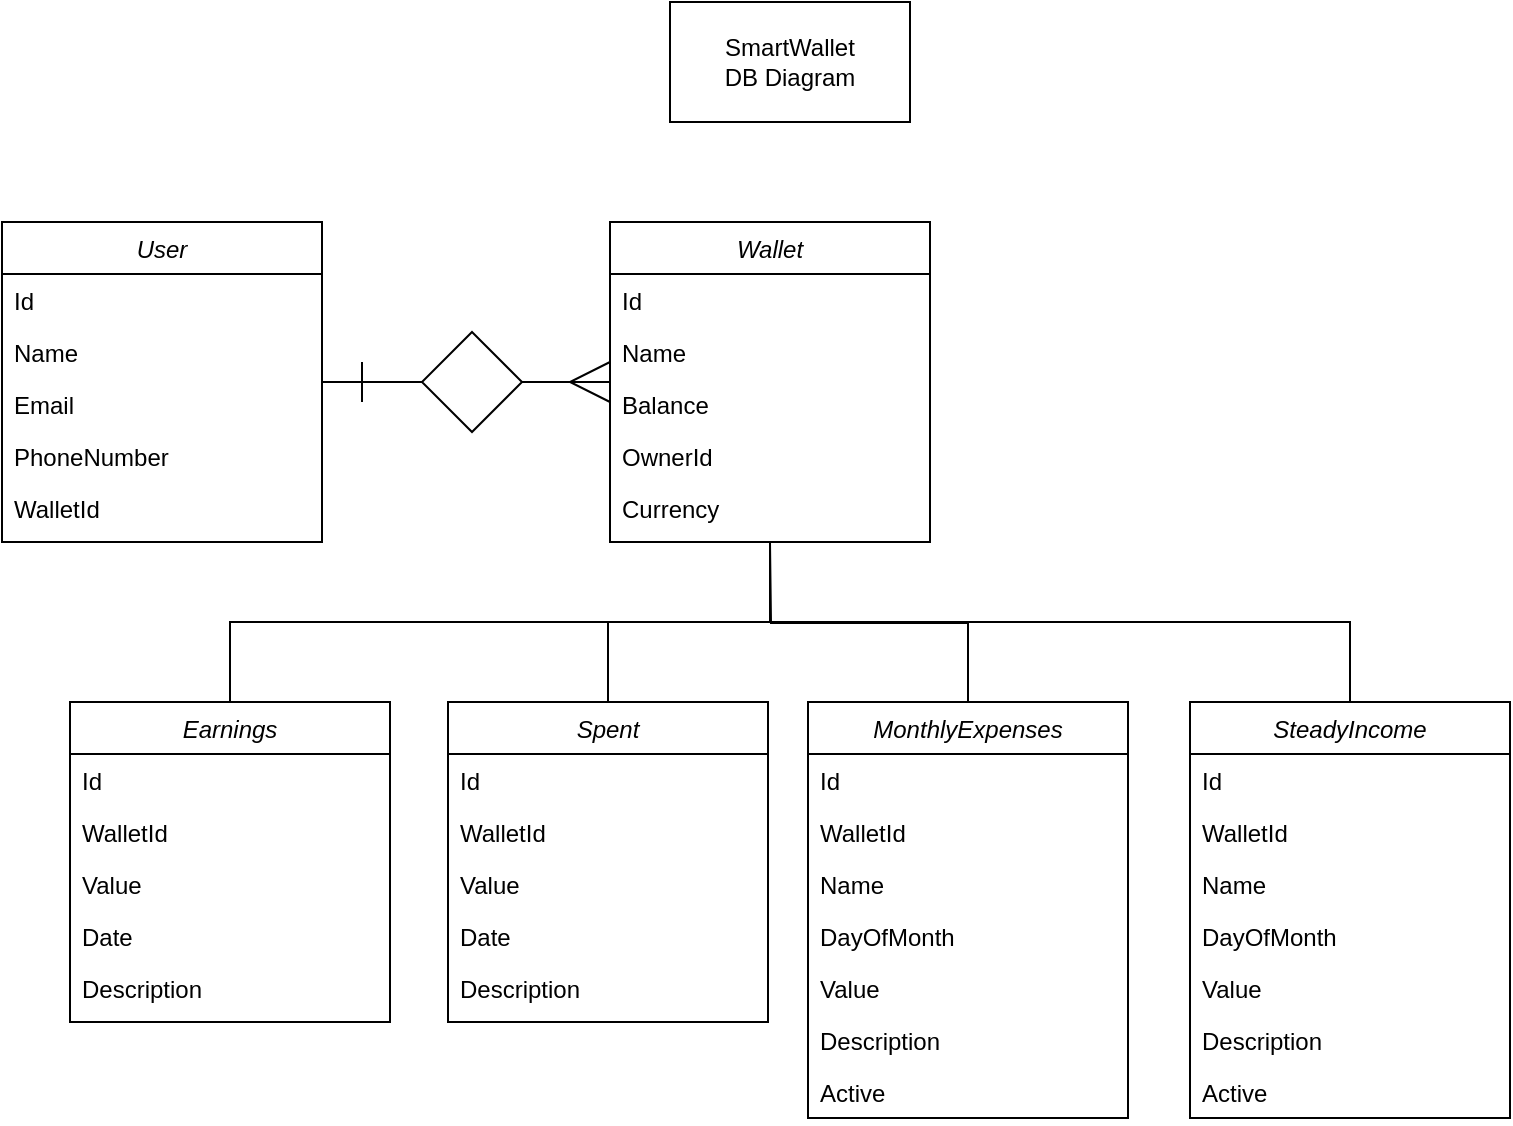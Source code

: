 <mxfile version="21.6.9" type="github">
  <diagram id="C5RBs43oDa-KdzZeNtuy" name="Page-1">
    <mxGraphModel dx="1197" dy="796" grid="1" gridSize="10" guides="1" tooltips="1" connect="1" arrows="1" fold="1" page="1" pageScale="1" pageWidth="827" pageHeight="1169" math="0" shadow="0">
      <root>
        <mxCell id="WIyWlLk6GJQsqaUBKTNV-0" />
        <mxCell id="WIyWlLk6GJQsqaUBKTNV-1" parent="WIyWlLk6GJQsqaUBKTNV-0" />
        <mxCell id="bYndL81EPTWC40U9aO3f-1" style="edgeStyle=orthogonalEdgeStyle;rounded=0;orthogonalLoop=1;jettySize=auto;html=1;exitX=1;exitY=0.5;exitDx=0;exitDy=0;entryX=0;entryY=0.5;entryDx=0;entryDy=0;endArrow=none;endFill=0;" edge="1" parent="WIyWlLk6GJQsqaUBKTNV-1" source="zkfFHV4jXpPFQw0GAbJ--0" target="bYndL81EPTWC40U9aO3f-0">
          <mxGeometry relative="1" as="geometry" />
        </mxCell>
        <mxCell id="zkfFHV4jXpPFQw0GAbJ--0" value="User" style="swimlane;fontStyle=2;align=center;verticalAlign=top;childLayout=stackLayout;horizontal=1;startSize=26;horizontalStack=0;resizeParent=1;resizeLast=0;collapsible=1;marginBottom=0;rounded=0;shadow=0;strokeWidth=1;" parent="WIyWlLk6GJQsqaUBKTNV-1" vertex="1">
          <mxGeometry x="20" y="150" width="160" height="160" as="geometry">
            <mxRectangle x="230" y="140" width="160" height="26" as="alternateBounds" />
          </mxGeometry>
        </mxCell>
        <mxCell id="zkfFHV4jXpPFQw0GAbJ--1" value="Id" style="text;align=left;verticalAlign=top;spacingLeft=4;spacingRight=4;overflow=hidden;rotatable=0;points=[[0,0.5],[1,0.5]];portConstraint=eastwest;" parent="zkfFHV4jXpPFQw0GAbJ--0" vertex="1">
          <mxGeometry y="26" width="160" height="26" as="geometry" />
        </mxCell>
        <mxCell id="zkfFHV4jXpPFQw0GAbJ--2" value="Name" style="text;align=left;verticalAlign=top;spacingLeft=4;spacingRight=4;overflow=hidden;rotatable=0;points=[[0,0.5],[1,0.5]];portConstraint=eastwest;rounded=0;shadow=0;html=0;" parent="zkfFHV4jXpPFQw0GAbJ--0" vertex="1">
          <mxGeometry y="52" width="160" height="26" as="geometry" />
        </mxCell>
        <mxCell id="zkfFHV4jXpPFQw0GAbJ--3" value="Email" style="text;align=left;verticalAlign=top;spacingLeft=4;spacingRight=4;overflow=hidden;rotatable=0;points=[[0,0.5],[1,0.5]];portConstraint=eastwest;rounded=0;shadow=0;html=0;" parent="zkfFHV4jXpPFQw0GAbJ--0" vertex="1">
          <mxGeometry y="78" width="160" height="26" as="geometry" />
        </mxCell>
        <mxCell id="7szcHul_gHOWyFqcx_Jc-10" value="PhoneNumber" style="text;align=left;verticalAlign=top;spacingLeft=4;spacingRight=4;overflow=hidden;rotatable=0;points=[[0,0.5],[1,0.5]];portConstraint=eastwest;rounded=0;shadow=0;html=0;" parent="zkfFHV4jXpPFQw0GAbJ--0" vertex="1">
          <mxGeometry y="104" width="160" height="26" as="geometry" />
        </mxCell>
        <mxCell id="7szcHul_gHOWyFqcx_Jc-11" value="WalletId" style="text;align=left;verticalAlign=top;spacingLeft=4;spacingRight=4;overflow=hidden;rotatable=0;points=[[0,0.5],[1,0.5]];portConstraint=eastwest;rounded=0;shadow=0;html=0;" parent="zkfFHV4jXpPFQw0GAbJ--0" vertex="1">
          <mxGeometry y="130" width="160" height="26" as="geometry" />
        </mxCell>
        <mxCell id="7szcHul_gHOWyFqcx_Jc-0" value="SmartWallet&lt;br&gt;DB Diagram" style="rounded=0;whiteSpace=wrap;html=1;" parent="WIyWlLk6GJQsqaUBKTNV-1" vertex="1">
          <mxGeometry x="354" y="40" width="120" height="60" as="geometry" />
        </mxCell>
        <mxCell id="7szcHul_gHOWyFqcx_Jc-12" value="Wallet" style="swimlane;fontStyle=2;align=center;verticalAlign=top;childLayout=stackLayout;horizontal=1;startSize=26;horizontalStack=0;resizeParent=1;resizeLast=0;collapsible=1;marginBottom=0;rounded=0;shadow=0;strokeWidth=1;" parent="WIyWlLk6GJQsqaUBKTNV-1" vertex="1">
          <mxGeometry x="324" y="150" width="160" height="160" as="geometry">
            <mxRectangle x="230" y="140" width="160" height="26" as="alternateBounds" />
          </mxGeometry>
        </mxCell>
        <mxCell id="7szcHul_gHOWyFqcx_Jc-13" value="Id" style="text;align=left;verticalAlign=top;spacingLeft=4;spacingRight=4;overflow=hidden;rotatable=0;points=[[0,0.5],[1,0.5]];portConstraint=eastwest;" parent="7szcHul_gHOWyFqcx_Jc-12" vertex="1">
          <mxGeometry y="26" width="160" height="26" as="geometry" />
        </mxCell>
        <mxCell id="7szcHul_gHOWyFqcx_Jc-17" value="Name" style="text;align=left;verticalAlign=top;spacingLeft=4;spacingRight=4;overflow=hidden;rotatable=0;points=[[0,0.5],[1,0.5]];portConstraint=eastwest;rounded=0;shadow=0;html=0;" parent="7szcHul_gHOWyFqcx_Jc-12" vertex="1">
          <mxGeometry y="52" width="160" height="26" as="geometry" />
        </mxCell>
        <mxCell id="7szcHul_gHOWyFqcx_Jc-14" value="Balance" style="text;align=left;verticalAlign=top;spacingLeft=4;spacingRight=4;overflow=hidden;rotatable=0;points=[[0,0.5],[1,0.5]];portConstraint=eastwest;rounded=0;shadow=0;html=0;" parent="7szcHul_gHOWyFqcx_Jc-12" vertex="1">
          <mxGeometry y="78" width="160" height="26" as="geometry" />
        </mxCell>
        <mxCell id="7szcHul_gHOWyFqcx_Jc-15" value="OwnerId" style="text;align=left;verticalAlign=top;spacingLeft=4;spacingRight=4;overflow=hidden;rotatable=0;points=[[0,0.5],[1,0.5]];portConstraint=eastwest;rounded=0;shadow=0;html=0;" parent="7szcHul_gHOWyFqcx_Jc-12" vertex="1">
          <mxGeometry y="104" width="160" height="26" as="geometry" />
        </mxCell>
        <mxCell id="7szcHul_gHOWyFqcx_Jc-16" value="Currency" style="text;align=left;verticalAlign=top;spacingLeft=4;spacingRight=4;overflow=hidden;rotatable=0;points=[[0,0.5],[1,0.5]];portConstraint=eastwest;rounded=0;shadow=0;html=0;" parent="7szcHul_gHOWyFqcx_Jc-12" vertex="1">
          <mxGeometry y="130" width="160" height="26" as="geometry" />
        </mxCell>
        <mxCell id="7szcHul_gHOWyFqcx_Jc-63" style="edgeStyle=orthogonalEdgeStyle;rounded=0;orthogonalLoop=1;jettySize=auto;html=1;entryX=0.5;entryY=1;entryDx=0;entryDy=0;endArrow=none;endFill=0;" parent="WIyWlLk6GJQsqaUBKTNV-1" source="7szcHul_gHOWyFqcx_Jc-18" target="7szcHul_gHOWyFqcx_Jc-12" edge="1">
          <mxGeometry relative="1" as="geometry" />
        </mxCell>
        <mxCell id="7szcHul_gHOWyFqcx_Jc-18" value="Spent" style="swimlane;fontStyle=2;align=center;verticalAlign=top;childLayout=stackLayout;horizontal=1;startSize=26;horizontalStack=0;resizeParent=1;resizeLast=0;collapsible=1;marginBottom=0;rounded=0;shadow=0;strokeWidth=1;" parent="WIyWlLk6GJQsqaUBKTNV-1" vertex="1">
          <mxGeometry x="243" y="390" width="160" height="160" as="geometry">
            <mxRectangle x="230" y="140" width="160" height="26" as="alternateBounds" />
          </mxGeometry>
        </mxCell>
        <mxCell id="7szcHul_gHOWyFqcx_Jc-19" value="Id" style="text;align=left;verticalAlign=top;spacingLeft=4;spacingRight=4;overflow=hidden;rotatable=0;points=[[0,0.5],[1,0.5]];portConstraint=eastwest;" parent="7szcHul_gHOWyFqcx_Jc-18" vertex="1">
          <mxGeometry y="26" width="160" height="26" as="geometry" />
        </mxCell>
        <mxCell id="7szcHul_gHOWyFqcx_Jc-20" value="WalletId" style="text;align=left;verticalAlign=top;spacingLeft=4;spacingRight=4;overflow=hidden;rotatable=0;points=[[0,0.5],[1,0.5]];portConstraint=eastwest;rounded=0;shadow=0;html=0;" parent="7szcHul_gHOWyFqcx_Jc-18" vertex="1">
          <mxGeometry y="52" width="160" height="26" as="geometry" />
        </mxCell>
        <mxCell id="7szcHul_gHOWyFqcx_Jc-21" value="Value" style="text;align=left;verticalAlign=top;spacingLeft=4;spacingRight=4;overflow=hidden;rotatable=0;points=[[0,0.5],[1,0.5]];portConstraint=eastwest;rounded=0;shadow=0;html=0;" parent="7szcHul_gHOWyFqcx_Jc-18" vertex="1">
          <mxGeometry y="78" width="160" height="26" as="geometry" />
        </mxCell>
        <mxCell id="7szcHul_gHOWyFqcx_Jc-22" value="Date" style="text;align=left;verticalAlign=top;spacingLeft=4;spacingRight=4;overflow=hidden;rotatable=0;points=[[0,0.5],[1,0.5]];portConstraint=eastwest;rounded=0;shadow=0;html=0;" parent="7szcHul_gHOWyFqcx_Jc-18" vertex="1">
          <mxGeometry y="104" width="160" height="26" as="geometry" />
        </mxCell>
        <mxCell id="7szcHul_gHOWyFqcx_Jc-23" value="Description" style="text;align=left;verticalAlign=top;spacingLeft=4;spacingRight=4;overflow=hidden;rotatable=0;points=[[0,0.5],[1,0.5]];portConstraint=eastwest;rounded=0;shadow=0;html=0;" parent="7szcHul_gHOWyFqcx_Jc-18" vertex="1">
          <mxGeometry y="130" width="160" height="26" as="geometry" />
        </mxCell>
        <mxCell id="7szcHul_gHOWyFqcx_Jc-62" style="edgeStyle=orthogonalEdgeStyle;rounded=0;orthogonalLoop=1;jettySize=auto;html=1;exitX=0.5;exitY=0;exitDx=0;exitDy=0;entryX=0.5;entryY=1;entryDx=0;entryDy=0;endArrow=none;endFill=0;" parent="WIyWlLk6GJQsqaUBKTNV-1" source="7szcHul_gHOWyFqcx_Jc-30" target="7szcHul_gHOWyFqcx_Jc-12" edge="1">
          <mxGeometry relative="1" as="geometry" />
        </mxCell>
        <mxCell id="7szcHul_gHOWyFqcx_Jc-30" value="Earnings" style="swimlane;fontStyle=2;align=center;verticalAlign=top;childLayout=stackLayout;horizontal=1;startSize=26;horizontalStack=0;resizeParent=1;resizeLast=0;collapsible=1;marginBottom=0;rounded=0;shadow=0;strokeWidth=1;" parent="WIyWlLk6GJQsqaUBKTNV-1" vertex="1">
          <mxGeometry x="54" y="390" width="160" height="160" as="geometry">
            <mxRectangle x="230" y="140" width="160" height="26" as="alternateBounds" />
          </mxGeometry>
        </mxCell>
        <mxCell id="7szcHul_gHOWyFqcx_Jc-31" value="Id" style="text;align=left;verticalAlign=top;spacingLeft=4;spacingRight=4;overflow=hidden;rotatable=0;points=[[0,0.5],[1,0.5]];portConstraint=eastwest;" parent="7szcHul_gHOWyFqcx_Jc-30" vertex="1">
          <mxGeometry y="26" width="160" height="26" as="geometry" />
        </mxCell>
        <mxCell id="7szcHul_gHOWyFqcx_Jc-32" value="WalletId" style="text;align=left;verticalAlign=top;spacingLeft=4;spacingRight=4;overflow=hidden;rotatable=0;points=[[0,0.5],[1,0.5]];portConstraint=eastwest;rounded=0;shadow=0;html=0;" parent="7szcHul_gHOWyFqcx_Jc-30" vertex="1">
          <mxGeometry y="52" width="160" height="26" as="geometry" />
        </mxCell>
        <mxCell id="7szcHul_gHOWyFqcx_Jc-33" value="Value" style="text;align=left;verticalAlign=top;spacingLeft=4;spacingRight=4;overflow=hidden;rotatable=0;points=[[0,0.5],[1,0.5]];portConstraint=eastwest;rounded=0;shadow=0;html=0;" parent="7szcHul_gHOWyFqcx_Jc-30" vertex="1">
          <mxGeometry y="78" width="160" height="26" as="geometry" />
        </mxCell>
        <mxCell id="7szcHul_gHOWyFqcx_Jc-34" value="Date" style="text;align=left;verticalAlign=top;spacingLeft=4;spacingRight=4;overflow=hidden;rotatable=0;points=[[0,0.5],[1,0.5]];portConstraint=eastwest;rounded=0;shadow=0;html=0;" parent="7szcHul_gHOWyFqcx_Jc-30" vertex="1">
          <mxGeometry y="104" width="160" height="26" as="geometry" />
        </mxCell>
        <mxCell id="7szcHul_gHOWyFqcx_Jc-35" value="Description" style="text;align=left;verticalAlign=top;spacingLeft=4;spacingRight=4;overflow=hidden;rotatable=0;points=[[0,0.5],[1,0.5]];portConstraint=eastwest;rounded=0;shadow=0;html=0;" parent="7szcHul_gHOWyFqcx_Jc-30" vertex="1">
          <mxGeometry y="130" width="160" height="26" as="geometry" />
        </mxCell>
        <mxCell id="7szcHul_gHOWyFqcx_Jc-65" style="edgeStyle=orthogonalEdgeStyle;rounded=0;orthogonalLoop=1;jettySize=auto;html=1;entryX=0.5;entryY=1;entryDx=0;entryDy=0;exitX=0.5;exitY=0;exitDx=0;exitDy=0;endArrow=none;endFill=0;" parent="WIyWlLk6GJQsqaUBKTNV-1" source="7szcHul_gHOWyFqcx_Jc-36" target="7szcHul_gHOWyFqcx_Jc-12" edge="1">
          <mxGeometry relative="1" as="geometry" />
        </mxCell>
        <mxCell id="7szcHul_gHOWyFqcx_Jc-36" value="SteadyIncome" style="swimlane;fontStyle=2;align=center;verticalAlign=top;childLayout=stackLayout;horizontal=1;startSize=26;horizontalStack=0;resizeParent=1;resizeLast=0;collapsible=1;marginBottom=0;rounded=0;shadow=0;strokeWidth=1;" parent="WIyWlLk6GJQsqaUBKTNV-1" vertex="1">
          <mxGeometry x="614" y="390" width="160" height="208" as="geometry">
            <mxRectangle x="230" y="140" width="160" height="26" as="alternateBounds" />
          </mxGeometry>
        </mxCell>
        <mxCell id="7szcHul_gHOWyFqcx_Jc-37" value="Id" style="text;align=left;verticalAlign=top;spacingLeft=4;spacingRight=4;overflow=hidden;rotatable=0;points=[[0,0.5],[1,0.5]];portConstraint=eastwest;" parent="7szcHul_gHOWyFqcx_Jc-36" vertex="1">
          <mxGeometry y="26" width="160" height="26" as="geometry" />
        </mxCell>
        <mxCell id="7szcHul_gHOWyFqcx_Jc-38" value="WalletId" style="text;align=left;verticalAlign=top;spacingLeft=4;spacingRight=4;overflow=hidden;rotatable=0;points=[[0,0.5],[1,0.5]];portConstraint=eastwest;rounded=0;shadow=0;html=0;" parent="7szcHul_gHOWyFqcx_Jc-36" vertex="1">
          <mxGeometry y="52" width="160" height="26" as="geometry" />
        </mxCell>
        <mxCell id="7szcHul_gHOWyFqcx_Jc-44" value="Name" style="text;align=left;verticalAlign=top;spacingLeft=4;spacingRight=4;overflow=hidden;rotatable=0;points=[[0,0.5],[1,0.5]];portConstraint=eastwest;rounded=0;shadow=0;html=0;" parent="7szcHul_gHOWyFqcx_Jc-36" vertex="1">
          <mxGeometry y="78" width="160" height="26" as="geometry" />
        </mxCell>
        <mxCell id="7szcHul_gHOWyFqcx_Jc-40" value="DayOfMonth&#xa;" style="text;align=left;verticalAlign=top;spacingLeft=4;spacingRight=4;overflow=hidden;rotatable=0;points=[[0,0.5],[1,0.5]];portConstraint=eastwest;rounded=0;shadow=0;html=0;" parent="7szcHul_gHOWyFqcx_Jc-36" vertex="1">
          <mxGeometry y="104" width="160" height="26" as="geometry" />
        </mxCell>
        <mxCell id="7szcHul_gHOWyFqcx_Jc-39" value="Value" style="text;align=left;verticalAlign=top;spacingLeft=4;spacingRight=4;overflow=hidden;rotatable=0;points=[[0,0.5],[1,0.5]];portConstraint=eastwest;rounded=0;shadow=0;html=0;" parent="7szcHul_gHOWyFqcx_Jc-36" vertex="1">
          <mxGeometry y="130" width="160" height="26" as="geometry" />
        </mxCell>
        <mxCell id="7szcHul_gHOWyFqcx_Jc-41" value="Description" style="text;align=left;verticalAlign=top;spacingLeft=4;spacingRight=4;overflow=hidden;rotatable=0;points=[[0,0.5],[1,0.5]];portConstraint=eastwest;rounded=0;shadow=0;html=0;" parent="7szcHul_gHOWyFqcx_Jc-36" vertex="1">
          <mxGeometry y="156" width="160" height="26" as="geometry" />
        </mxCell>
        <mxCell id="7szcHul_gHOWyFqcx_Jc-45" value="Active" style="text;align=left;verticalAlign=top;spacingLeft=4;spacingRight=4;overflow=hidden;rotatable=0;points=[[0,0.5],[1,0.5]];portConstraint=eastwest;rounded=0;shadow=0;html=0;" parent="7szcHul_gHOWyFqcx_Jc-36" vertex="1">
          <mxGeometry y="182" width="160" height="26" as="geometry" />
        </mxCell>
        <mxCell id="7szcHul_gHOWyFqcx_Jc-64" style="edgeStyle=orthogonalEdgeStyle;rounded=0;orthogonalLoop=1;jettySize=auto;html=1;exitX=0.5;exitY=0;exitDx=0;exitDy=0;endArrow=none;endFill=0;" parent="WIyWlLk6GJQsqaUBKTNV-1" source="7szcHul_gHOWyFqcx_Jc-50" edge="1">
          <mxGeometry relative="1" as="geometry">
            <mxPoint x="404" y="310.0" as="targetPoint" />
          </mxGeometry>
        </mxCell>
        <mxCell id="7szcHul_gHOWyFqcx_Jc-50" value="MonthlyExpenses" style="swimlane;fontStyle=2;align=center;verticalAlign=top;childLayout=stackLayout;horizontal=1;startSize=26;horizontalStack=0;resizeParent=1;resizeLast=0;collapsible=1;marginBottom=0;rounded=0;shadow=0;strokeWidth=1;" parent="WIyWlLk6GJQsqaUBKTNV-1" vertex="1">
          <mxGeometry x="423" y="390" width="160" height="208" as="geometry">
            <mxRectangle x="230" y="140" width="160" height="26" as="alternateBounds" />
          </mxGeometry>
        </mxCell>
        <mxCell id="7szcHul_gHOWyFqcx_Jc-51" value="Id" style="text;align=left;verticalAlign=top;spacingLeft=4;spacingRight=4;overflow=hidden;rotatable=0;points=[[0,0.5],[1,0.5]];portConstraint=eastwest;" parent="7szcHul_gHOWyFqcx_Jc-50" vertex="1">
          <mxGeometry y="26" width="160" height="26" as="geometry" />
        </mxCell>
        <mxCell id="7szcHul_gHOWyFqcx_Jc-59" value="WalletId" style="text;align=left;verticalAlign=top;spacingLeft=4;spacingRight=4;overflow=hidden;rotatable=0;points=[[0,0.5],[1,0.5]];portConstraint=eastwest;rounded=0;shadow=0;html=0;" parent="7szcHul_gHOWyFqcx_Jc-50" vertex="1">
          <mxGeometry y="52" width="160" height="26" as="geometry" />
        </mxCell>
        <mxCell id="7szcHul_gHOWyFqcx_Jc-52" value="Name" style="text;align=left;verticalAlign=top;spacingLeft=4;spacingRight=4;overflow=hidden;rotatable=0;points=[[0,0.5],[1,0.5]];portConstraint=eastwest;rounded=0;shadow=0;html=0;" parent="7szcHul_gHOWyFqcx_Jc-50" vertex="1">
          <mxGeometry y="78" width="160" height="26" as="geometry" />
        </mxCell>
        <mxCell id="7szcHul_gHOWyFqcx_Jc-54" value="DayOfMonth" style="text;align=left;verticalAlign=top;spacingLeft=4;spacingRight=4;overflow=hidden;rotatable=0;points=[[0,0.5],[1,0.5]];portConstraint=eastwest;rounded=0;shadow=0;html=0;" parent="7szcHul_gHOWyFqcx_Jc-50" vertex="1">
          <mxGeometry y="104" width="160" height="26" as="geometry" />
        </mxCell>
        <mxCell id="7szcHul_gHOWyFqcx_Jc-53" value="Value" style="text;align=left;verticalAlign=top;spacingLeft=4;spacingRight=4;overflow=hidden;rotatable=0;points=[[0,0.5],[1,0.5]];portConstraint=eastwest;rounded=0;shadow=0;html=0;" parent="7szcHul_gHOWyFqcx_Jc-50" vertex="1">
          <mxGeometry y="130" width="160" height="26" as="geometry" />
        </mxCell>
        <mxCell id="7szcHul_gHOWyFqcx_Jc-58" value="Description" style="text;align=left;verticalAlign=top;spacingLeft=4;spacingRight=4;overflow=hidden;rotatable=0;points=[[0,0.5],[1,0.5]];portConstraint=eastwest;rounded=0;shadow=0;html=0;" parent="7szcHul_gHOWyFqcx_Jc-50" vertex="1">
          <mxGeometry y="156" width="160" height="26" as="geometry" />
        </mxCell>
        <mxCell id="7szcHul_gHOWyFqcx_Jc-55" value="Active" style="text;align=left;verticalAlign=top;spacingLeft=4;spacingRight=4;overflow=hidden;rotatable=0;points=[[0,0.5],[1,0.5]];portConstraint=eastwest;rounded=0;shadow=0;html=0;" parent="7szcHul_gHOWyFqcx_Jc-50" vertex="1">
          <mxGeometry y="182" width="160" height="26" as="geometry" />
        </mxCell>
        <mxCell id="bYndL81EPTWC40U9aO3f-2" style="edgeStyle=orthogonalEdgeStyle;rounded=0;orthogonalLoop=1;jettySize=auto;html=1;exitX=1;exitY=0.5;exitDx=0;exitDy=0;entryX=-0.002;entryY=0.077;entryDx=0;entryDy=0;entryPerimeter=0;endArrow=none;endFill=0;" edge="1" parent="WIyWlLk6GJQsqaUBKTNV-1" source="bYndL81EPTWC40U9aO3f-0" target="7szcHul_gHOWyFqcx_Jc-14">
          <mxGeometry relative="1" as="geometry" />
        </mxCell>
        <mxCell id="bYndL81EPTWC40U9aO3f-0" value="" style="rhombus;whiteSpace=wrap;html=1;" vertex="1" parent="WIyWlLk6GJQsqaUBKTNV-1">
          <mxGeometry x="230" y="205" width="50" height="50" as="geometry" />
        </mxCell>
        <mxCell id="bYndL81EPTWC40U9aO3f-3" value="" style="endArrow=none;html=1;rounded=0;" edge="1" parent="WIyWlLk6GJQsqaUBKTNV-1">
          <mxGeometry width="50" height="50" relative="1" as="geometry">
            <mxPoint x="200" y="240" as="sourcePoint" />
            <mxPoint x="200" y="220" as="targetPoint" />
          </mxGeometry>
        </mxCell>
        <mxCell id="bYndL81EPTWC40U9aO3f-5" value="" style="endArrow=none;html=1;rounded=0;" edge="1" parent="WIyWlLk6GJQsqaUBKTNV-1">
          <mxGeometry width="50" height="50" relative="1" as="geometry">
            <mxPoint x="324" y="240" as="sourcePoint" />
            <mxPoint x="324" y="220" as="targetPoint" />
            <Array as="points">
              <mxPoint x="304" y="230" />
            </Array>
          </mxGeometry>
        </mxCell>
      </root>
    </mxGraphModel>
  </diagram>
</mxfile>
